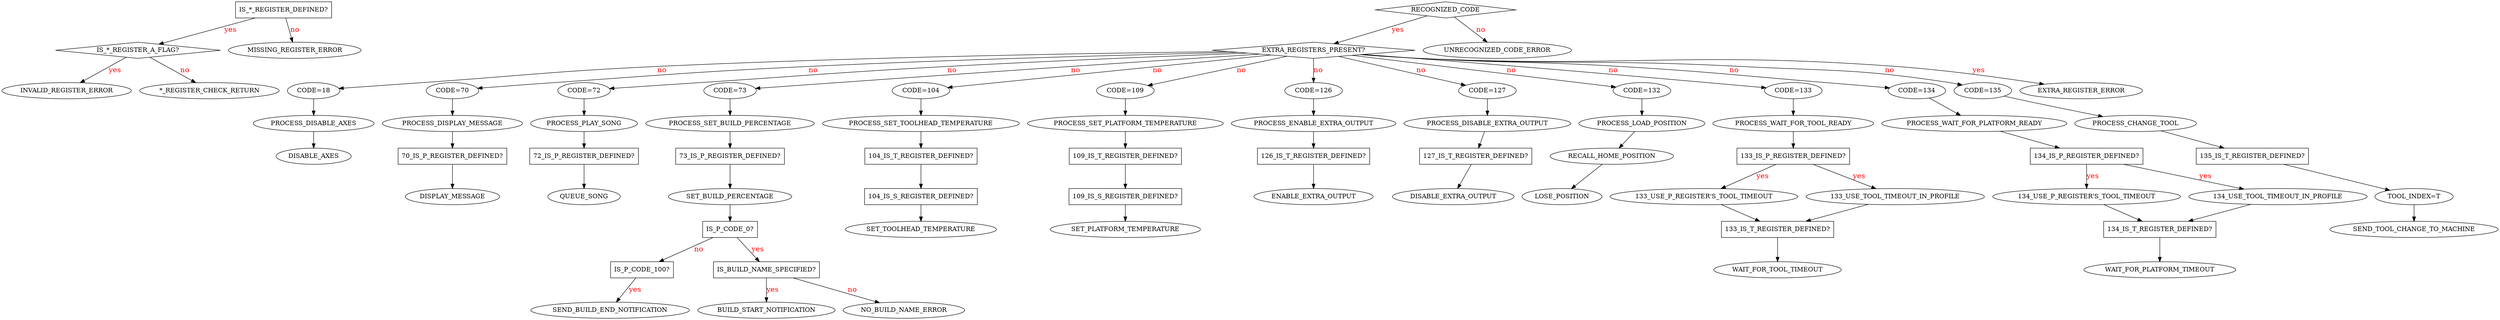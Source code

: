 // vim:ai:et:fenc=utf-8:ff=unix:sw=4:ts=4:

digraph
{
  rankdir=TB;

  edge[
  fontsize = 16
  fontcolor = "Red"
  ]

  "IS_*_REGISTER_DEFINED?" [shape=rectangle];
  "IS_*_REGISTER_A_FLAG?" [shape=diamond];
  "70_IS_P_REGISTER_DEFINED?" [shape=rectangle];
  "72_IS_P_REGISTER_DEFINED?" [shape=rectangle];
  "73_IS_P_REGISTER_DEFINED?" [shape=rectangle];
  "104_IS_T_REGISTER_DEFINED?" [shape=rectangle];
  "104_IS_S_REGISTER_DEFINED?" [shape=rectangle];
  "109_IS_T_REGISTER_DEFINED?" [shape=rectangle];
  "109_IS_S_REGISTER_DEFINED?" [shape=rectangle];
  "126_IS_T_REGISTER_DEFINED?" [shape=rectangle];
  "127_IS_T_REGISTER_DEFINED?" [shape=rectangle];
  "133_IS_T_REGISTER_DEFINED?" [shape=rectangle];
  "134_IS_T_REGISTER_DEFINED?" [shape=rectangle];
  "133_IS_P_REGISTER_DEFINED?" [shape=rectangle];
  "134_IS_P_REGISTER_DEFINED?" [shape=rectangle];
  "135_IS_T_REGISTER_DEFINED?" [shape=rectangle];
  "IS_P_CODE_0?" [shape=rectangle];
  "IS_P_CODE_100?" [shape=rectangle];
  "IS_BUILD_NAME_SPECIFIED?" [shape=rectangle];
  "RECOGNIZED_CODE" [shape=diamond];
  "EXTRA_REGISTERS_PRESENT?" [shape=diamond];
  "RECOGNIZED_CODE" -> "UNRECOGNIZED_CODE_ERROR" [label="no"];
  "RECOGNIZED_CODE" -> "EXTRA_REGISTERS_PRESENT?" [label="yes"];
  "EXTRA_REGISTERS_PRESENT?" -> "CODE=18" [label="no" weight=10];
  "EXTRA_REGISTERS_PRESENT?" -> "CODE=70" [label="no" weight=10];
  "EXTRA_REGISTERS_PRESENT?" -> "CODE=72" [label="no" weight=10];
  "EXTRA_REGISTERS_PRESENT?" -> "CODE=73" [label="no" weight=10];
  "EXTRA_REGISTERS_PRESENT?" -> "CODE=104" [label="no" weight=10];
  "EXTRA_REGISTERS_PRESENT?" -> "CODE=109" [label="no" weight=10];
  "EXTRA_REGISTERS_PRESENT?" -> "CODE=126" [label="no" weight=10];
  "EXTRA_REGISTERS_PRESENT?" -> "CODE=127" [label="no" weight=10];
  "EXTRA_REGISTERS_PRESENT?" -> "CODE=132" [label="no" weight=10];
  "EXTRA_REGISTERS_PRESENT?" -> "CODE=133" [label="no" weight=10];
  "EXTRA_REGISTERS_PRESENT?" -> "CODE=134" [label="no" weight=10];
  "EXTRA_REGISTERS_PRESENT?" -> "CODE=135" [label="no" weight=10];
  "EXTRA_REGISTERS_PRESENT?" -> "EXTRA_REGISTER_ERROR" [weight=10 label="yes"];
  "CODE=18" -> "PROCESS_DISABLE_AXES" [weight=15];
  "PROCESS_DISABLE_AXES" -> "DISABLE_AXES";
  "CODE=70" -> "PROCESS_DISPLAY_MESSAGE" [weight=15];
  "PROCESS_DISPLAY_MESSAGE" -> "70_IS_P_REGISTER_DEFINED?";
  "70_IS_P_REGISTER_DEFINED?" -> "DISPLAY_MESSAGE";
  "CODE=72" -> "PROCESS_PLAY_SONG" [weight=15];
  "PROCESS_PLAY_SONG" -> "72_IS_P_REGISTER_DEFINED?";
  "72_IS_P_REGISTER_DEFINED?" -> "QUEUE_SONG";
  "CODE=73" -> "PROCESS_SET_BUILD_PERCENTAGE" [weight=15];
  "PROCESS_SET_BUILD_PERCENTAGE" -> "73_IS_P_REGISTER_DEFINED?";
  "73_IS_P_REGISTER_DEFINED?" -> "SET_BUILD_PERCENTAGE";
  "SET_BUILD_PERCENTAGE" -> "IS_P_CODE_0?";
  "IS_P_CODE_0?" -> "IS_BUILD_NAME_SPECIFIED?" [label="yes"];
  "IS_BUILD_NAME_SPECIFIED?" -> "BUILD_START_NOTIFICATION" [label="yes"];
  "IS_BUILD_NAME_SPECIFIED?" -> "NO_BUILD_NAME_ERROR" [label="no"];
  "IS_P_CODE_0?" -> "IS_P_CODE_100?" [label="no"];
  "IS_P_CODE_100?" -> "SEND_BUILD_END_NOTIFICATION" [label="yes"]
  "CODE=104" -> "PROCESS_SET_TOOLHEAD_TEMPERATURE" [weight=15];
  "PROCESS_SET_TOOLHEAD_TEMPERATURE" -> "104_IS_T_REGISTER_DEFINED?";
  "104_IS_T_REGISTER_DEFINED?" -> "104_IS_S_REGISTER_DEFINED?";
  "104_IS_S_REGISTER_DEFINED?" -> "SET_TOOLHEAD_TEMPERATURE";
  "CODE=109" -> "PROCESS_SET_PLATFORM_TEMPERATURE" [weight=15];
  "PROCESS_SET_PLATFORM_TEMPERATURE" -> "109_IS_T_REGISTER_DEFINED?";
  "109_IS_T_REGISTER_DEFINED?" -> "109_IS_S_REGISTER_DEFINED?";
  "109_IS_S_REGISTER_DEFINED?" -> "SET_PLATFORM_TEMPERATURE";
  "CODE=126" -> "PROCESS_ENABLE_EXTRA_OUTPUT" [weight=15];
  "PROCESS_ENABLE_EXTRA_OUTPUT" -> "126_IS_T_REGISTER_DEFINED?";
  "126_IS_T_REGISTER_DEFINED?" -> "ENABLE_EXTRA_OUTPUT";
  "CODE=127" -> "PROCESS_DISABLE_EXTRA_OUTPUT" [weight=15];
  "PROCESS_DISABLE_EXTRA_OUTPUT" -> "127_IS_T_REGISTER_DEFINED?";
  "127_IS_T_REGISTER_DEFINED?" -> "DISABLE_EXTRA_OUTPUT";
  "CODE=132" -> "PROCESS_LOAD_POSITION" [weight=15];
  "PROCESS_LOAD_POSITION" -> "RECALL_HOME_POSITION";
  "RECALL_HOME_POSITION" -> "LOSE_POSITION";
  "CODE=133" -> "PROCESS_WAIT_FOR_TOOL_READY" [weight=15];
  "PROCESS_WAIT_FOR_TOOL_READY" -> "133_IS_P_REGISTER_DEFINED?";
  "133_IS_P_REGISTER_DEFINED?" -> "133_USE_P_REGISTER'S_TOOL_TIMEOUT" [label="yes"];
  "133_IS_P_REGISTER_DEFINED?" -> "133_USE_TOOL_TIMEOUT_IN_PROFILE" [label="yes"];
  "133_USE_P_REGISTER'S_TOOL_TIMEOUT" -> "133_IS_T_REGISTER_DEFINED?";
  "133_USE_TOOL_TIMEOUT_IN_PROFILE" -> "133_IS_T_REGISTER_DEFINED?";
  "133_IS_T_REGISTER_DEFINED?" -> "WAIT_FOR_TOOL_TIMEOUT";
  "CODE=134" -> "PROCESS_WAIT_FOR_PLATFORM_READY" [weight=15];
  "PROCESS_WAIT_FOR_PLATFORM_READY" -> "134_IS_P_REGISTER_DEFINED?";
  "134_IS_P_REGISTER_DEFINED?" -> "134_USE_P_REGISTER'S_TOOL_TIMEOUT" [label="yes"];
  "134_IS_P_REGISTER_DEFINED?" -> "134_USE_TOOL_TIMEOUT_IN_PROFILE" [label="yes"];
  "134_USE_P_REGISTER'S_TOOL_TIMEOUT" -> "134_IS_T_REGISTER_DEFINED?";
  "134_USE_TOOL_TIMEOUT_IN_PROFILE" -> "134_IS_T_REGISTER_DEFINED?";
  "134_IS_T_REGISTER_DEFINED?" -> "WAIT_FOR_PLATFORM_TIMEOUT";
  "CODE=135" -> "PROCESS_CHANGE_TOOL" [weight=15];
  "PROCESS_CHANGE_TOOL" -> "135_IS_T_REGISTER_DEFINED?"; 
  "135_IS_T_REGISTER_DEFINED?" -> "TOOL_INDEX=T";
  "TOOL_INDEX=T" -> "SEND_TOOL_CHANGE_TO_MACHINE";
  "IS_*_REGISTER_DEFINED?" -> "MISSING_REGISTER_ERROR" [label="no"];
  "IS_*_REGISTER_DEFINED?" -> "IS_*_REGISTER_A_FLAG?" [label="yes"];
  "IS_*_REGISTER_A_FLAG?" -> "INVALID_REGISTER_ERROR" [label="yes"];
  "IS_*_REGISTER_A_FLAG?" -> "*_REGISTER_CHECK_RETURN" [label="no"];
 }
